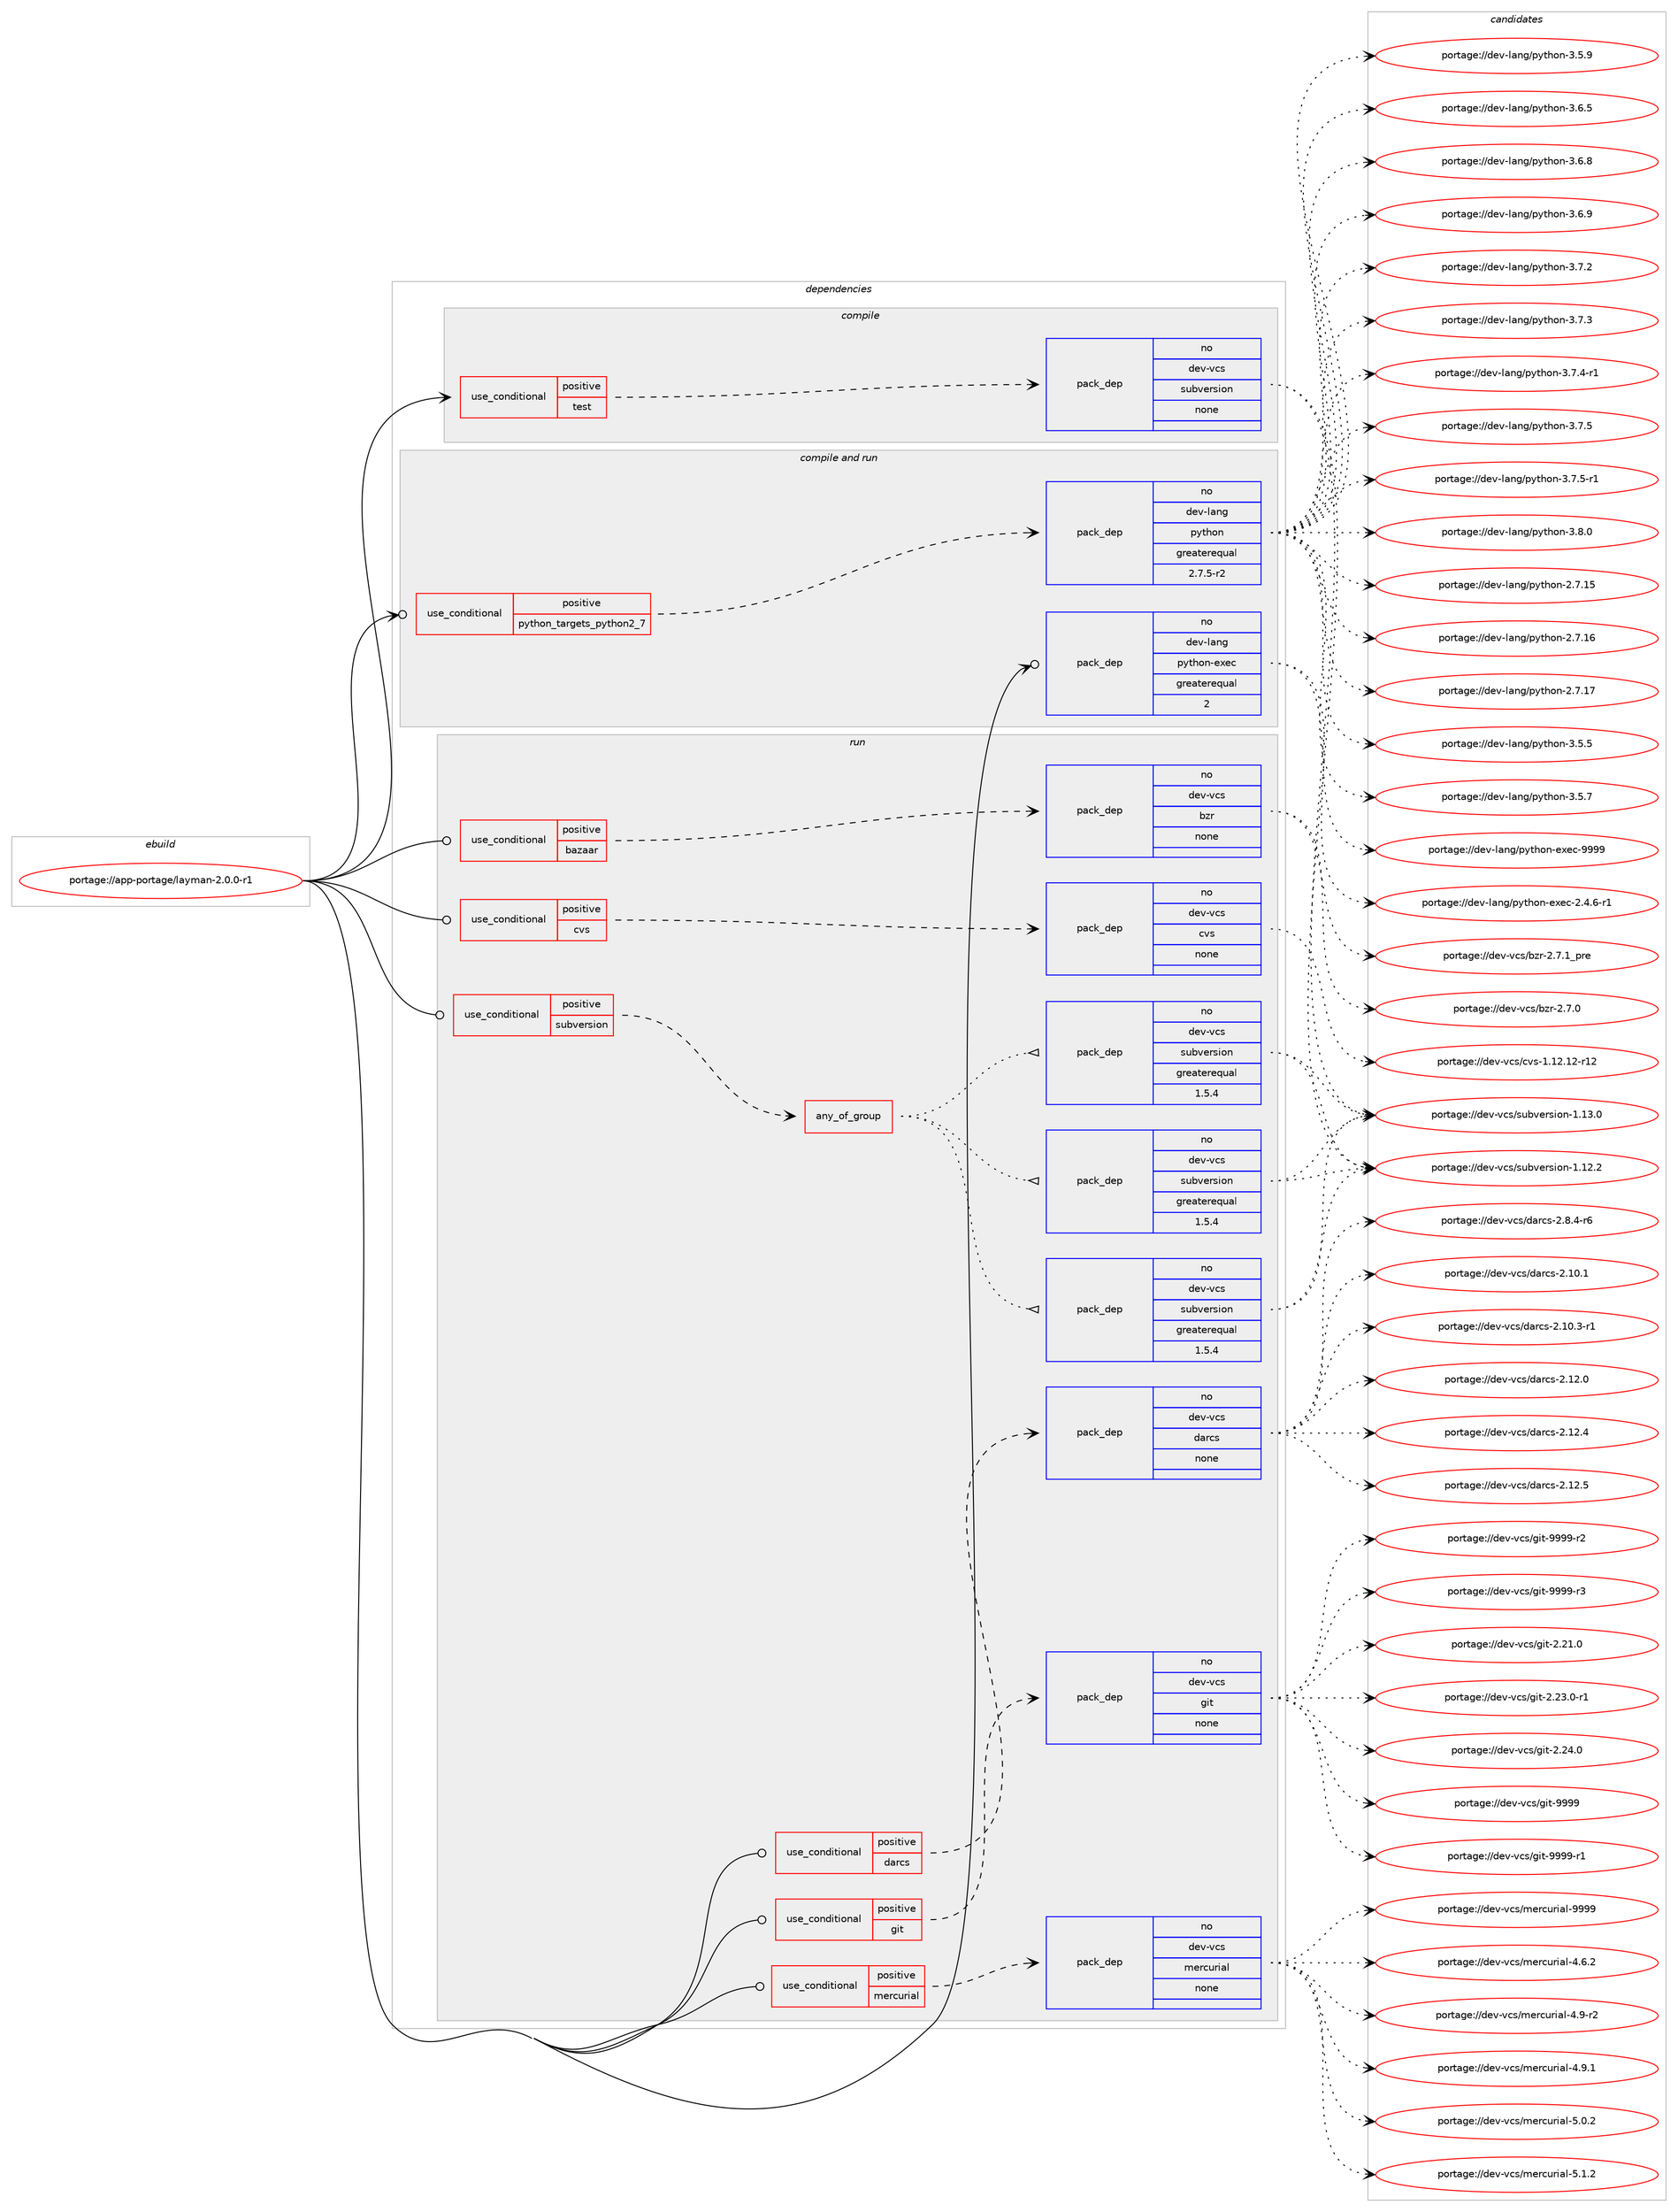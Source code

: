 digraph prolog {

# *************
# Graph options
# *************

newrank=true;
concentrate=true;
compound=true;
graph [rankdir=LR,fontname=Helvetica,fontsize=10,ranksep=1.5];#, ranksep=2.5, nodesep=0.2];
edge  [arrowhead=vee];
node  [fontname=Helvetica,fontsize=10];

# **********
# The ebuild
# **********

subgraph cluster_leftcol {
color=gray;
rank=same;
label=<<i>ebuild</i>>;
id [label="portage://app-portage/layman-2.0.0-r1", color=red, width=4, href="../app-portage/layman-2.0.0-r1.svg"];
}

# ****************
# The dependencies
# ****************

subgraph cluster_midcol {
color=gray;
label=<<i>dependencies</i>>;
subgraph cluster_compile {
fillcolor="#eeeeee";
style=filled;
label=<<i>compile</i>>;
subgraph cond10241 {
dependency41716 [label=<<TABLE BORDER="0" CELLBORDER="1" CELLSPACING="0" CELLPADDING="4"><TR><TD ROWSPAN="3" CELLPADDING="10">use_conditional</TD></TR><TR><TD>positive</TD></TR><TR><TD>test</TD></TR></TABLE>>, shape=none, color=red];
subgraph pack30788 {
dependency41717 [label=<<TABLE BORDER="0" CELLBORDER="1" CELLSPACING="0" CELLPADDING="4" WIDTH="220"><TR><TD ROWSPAN="6" CELLPADDING="30">pack_dep</TD></TR><TR><TD WIDTH="110">no</TD></TR><TR><TD>dev-vcs</TD></TR><TR><TD>subversion</TD></TR><TR><TD>none</TD></TR><TR><TD></TD></TR></TABLE>>, shape=none, color=blue];
}
dependency41716:e -> dependency41717:w [weight=20,style="dashed",arrowhead="vee"];
}
id:e -> dependency41716:w [weight=20,style="solid",arrowhead="vee"];
}
subgraph cluster_compileandrun {
fillcolor="#eeeeee";
style=filled;
label=<<i>compile and run</i>>;
subgraph cond10242 {
dependency41718 [label=<<TABLE BORDER="0" CELLBORDER="1" CELLSPACING="0" CELLPADDING="4"><TR><TD ROWSPAN="3" CELLPADDING="10">use_conditional</TD></TR><TR><TD>positive</TD></TR><TR><TD>python_targets_python2_7</TD></TR></TABLE>>, shape=none, color=red];
subgraph pack30789 {
dependency41719 [label=<<TABLE BORDER="0" CELLBORDER="1" CELLSPACING="0" CELLPADDING="4" WIDTH="220"><TR><TD ROWSPAN="6" CELLPADDING="30">pack_dep</TD></TR><TR><TD WIDTH="110">no</TD></TR><TR><TD>dev-lang</TD></TR><TR><TD>python</TD></TR><TR><TD>greaterequal</TD></TR><TR><TD>2.7.5-r2</TD></TR></TABLE>>, shape=none, color=blue];
}
dependency41718:e -> dependency41719:w [weight=20,style="dashed",arrowhead="vee"];
}
id:e -> dependency41718:w [weight=20,style="solid",arrowhead="odotvee"];
subgraph pack30790 {
dependency41720 [label=<<TABLE BORDER="0" CELLBORDER="1" CELLSPACING="0" CELLPADDING="4" WIDTH="220"><TR><TD ROWSPAN="6" CELLPADDING="30">pack_dep</TD></TR><TR><TD WIDTH="110">no</TD></TR><TR><TD>dev-lang</TD></TR><TR><TD>python-exec</TD></TR><TR><TD>greaterequal</TD></TR><TR><TD>2</TD></TR></TABLE>>, shape=none, color=blue];
}
id:e -> dependency41720:w [weight=20,style="solid",arrowhead="odotvee"];
}
subgraph cluster_run {
fillcolor="#eeeeee";
style=filled;
label=<<i>run</i>>;
subgraph cond10243 {
dependency41721 [label=<<TABLE BORDER="0" CELLBORDER="1" CELLSPACING="0" CELLPADDING="4"><TR><TD ROWSPAN="3" CELLPADDING="10">use_conditional</TD></TR><TR><TD>positive</TD></TR><TR><TD>bazaar</TD></TR></TABLE>>, shape=none, color=red];
subgraph pack30791 {
dependency41722 [label=<<TABLE BORDER="0" CELLBORDER="1" CELLSPACING="0" CELLPADDING="4" WIDTH="220"><TR><TD ROWSPAN="6" CELLPADDING="30">pack_dep</TD></TR><TR><TD WIDTH="110">no</TD></TR><TR><TD>dev-vcs</TD></TR><TR><TD>bzr</TD></TR><TR><TD>none</TD></TR><TR><TD></TD></TR></TABLE>>, shape=none, color=blue];
}
dependency41721:e -> dependency41722:w [weight=20,style="dashed",arrowhead="vee"];
}
id:e -> dependency41721:w [weight=20,style="solid",arrowhead="odot"];
subgraph cond10244 {
dependency41723 [label=<<TABLE BORDER="0" CELLBORDER="1" CELLSPACING="0" CELLPADDING="4"><TR><TD ROWSPAN="3" CELLPADDING="10">use_conditional</TD></TR><TR><TD>positive</TD></TR><TR><TD>cvs</TD></TR></TABLE>>, shape=none, color=red];
subgraph pack30792 {
dependency41724 [label=<<TABLE BORDER="0" CELLBORDER="1" CELLSPACING="0" CELLPADDING="4" WIDTH="220"><TR><TD ROWSPAN="6" CELLPADDING="30">pack_dep</TD></TR><TR><TD WIDTH="110">no</TD></TR><TR><TD>dev-vcs</TD></TR><TR><TD>cvs</TD></TR><TR><TD>none</TD></TR><TR><TD></TD></TR></TABLE>>, shape=none, color=blue];
}
dependency41723:e -> dependency41724:w [weight=20,style="dashed",arrowhead="vee"];
}
id:e -> dependency41723:w [weight=20,style="solid",arrowhead="odot"];
subgraph cond10245 {
dependency41725 [label=<<TABLE BORDER="0" CELLBORDER="1" CELLSPACING="0" CELLPADDING="4"><TR><TD ROWSPAN="3" CELLPADDING="10">use_conditional</TD></TR><TR><TD>positive</TD></TR><TR><TD>darcs</TD></TR></TABLE>>, shape=none, color=red];
subgraph pack30793 {
dependency41726 [label=<<TABLE BORDER="0" CELLBORDER="1" CELLSPACING="0" CELLPADDING="4" WIDTH="220"><TR><TD ROWSPAN="6" CELLPADDING="30">pack_dep</TD></TR><TR><TD WIDTH="110">no</TD></TR><TR><TD>dev-vcs</TD></TR><TR><TD>darcs</TD></TR><TR><TD>none</TD></TR><TR><TD></TD></TR></TABLE>>, shape=none, color=blue];
}
dependency41725:e -> dependency41726:w [weight=20,style="dashed",arrowhead="vee"];
}
id:e -> dependency41725:w [weight=20,style="solid",arrowhead="odot"];
subgraph cond10246 {
dependency41727 [label=<<TABLE BORDER="0" CELLBORDER="1" CELLSPACING="0" CELLPADDING="4"><TR><TD ROWSPAN="3" CELLPADDING="10">use_conditional</TD></TR><TR><TD>positive</TD></TR><TR><TD>git</TD></TR></TABLE>>, shape=none, color=red];
subgraph pack30794 {
dependency41728 [label=<<TABLE BORDER="0" CELLBORDER="1" CELLSPACING="0" CELLPADDING="4" WIDTH="220"><TR><TD ROWSPAN="6" CELLPADDING="30">pack_dep</TD></TR><TR><TD WIDTH="110">no</TD></TR><TR><TD>dev-vcs</TD></TR><TR><TD>git</TD></TR><TR><TD>none</TD></TR><TR><TD></TD></TR></TABLE>>, shape=none, color=blue];
}
dependency41727:e -> dependency41728:w [weight=20,style="dashed",arrowhead="vee"];
}
id:e -> dependency41727:w [weight=20,style="solid",arrowhead="odot"];
subgraph cond10247 {
dependency41729 [label=<<TABLE BORDER="0" CELLBORDER="1" CELLSPACING="0" CELLPADDING="4"><TR><TD ROWSPAN="3" CELLPADDING="10">use_conditional</TD></TR><TR><TD>positive</TD></TR><TR><TD>mercurial</TD></TR></TABLE>>, shape=none, color=red];
subgraph pack30795 {
dependency41730 [label=<<TABLE BORDER="0" CELLBORDER="1" CELLSPACING="0" CELLPADDING="4" WIDTH="220"><TR><TD ROWSPAN="6" CELLPADDING="30">pack_dep</TD></TR><TR><TD WIDTH="110">no</TD></TR><TR><TD>dev-vcs</TD></TR><TR><TD>mercurial</TD></TR><TR><TD>none</TD></TR><TR><TD></TD></TR></TABLE>>, shape=none, color=blue];
}
dependency41729:e -> dependency41730:w [weight=20,style="dashed",arrowhead="vee"];
}
id:e -> dependency41729:w [weight=20,style="solid",arrowhead="odot"];
subgraph cond10248 {
dependency41731 [label=<<TABLE BORDER="0" CELLBORDER="1" CELLSPACING="0" CELLPADDING="4"><TR><TD ROWSPAN="3" CELLPADDING="10">use_conditional</TD></TR><TR><TD>positive</TD></TR><TR><TD>subversion</TD></TR></TABLE>>, shape=none, color=red];
subgraph any671 {
dependency41732 [label=<<TABLE BORDER="0" CELLBORDER="1" CELLSPACING="0" CELLPADDING="4"><TR><TD CELLPADDING="10">any_of_group</TD></TR></TABLE>>, shape=none, color=red];subgraph pack30796 {
dependency41733 [label=<<TABLE BORDER="0" CELLBORDER="1" CELLSPACING="0" CELLPADDING="4" WIDTH="220"><TR><TD ROWSPAN="6" CELLPADDING="30">pack_dep</TD></TR><TR><TD WIDTH="110">no</TD></TR><TR><TD>dev-vcs</TD></TR><TR><TD>subversion</TD></TR><TR><TD>greaterequal</TD></TR><TR><TD>1.5.4</TD></TR></TABLE>>, shape=none, color=blue];
}
dependency41732:e -> dependency41733:w [weight=20,style="dotted",arrowhead="oinv"];
subgraph pack30797 {
dependency41734 [label=<<TABLE BORDER="0" CELLBORDER="1" CELLSPACING="0" CELLPADDING="4" WIDTH="220"><TR><TD ROWSPAN="6" CELLPADDING="30">pack_dep</TD></TR><TR><TD WIDTH="110">no</TD></TR><TR><TD>dev-vcs</TD></TR><TR><TD>subversion</TD></TR><TR><TD>greaterequal</TD></TR><TR><TD>1.5.4</TD></TR></TABLE>>, shape=none, color=blue];
}
dependency41732:e -> dependency41734:w [weight=20,style="dotted",arrowhead="oinv"];
subgraph pack30798 {
dependency41735 [label=<<TABLE BORDER="0" CELLBORDER="1" CELLSPACING="0" CELLPADDING="4" WIDTH="220"><TR><TD ROWSPAN="6" CELLPADDING="30">pack_dep</TD></TR><TR><TD WIDTH="110">no</TD></TR><TR><TD>dev-vcs</TD></TR><TR><TD>subversion</TD></TR><TR><TD>greaterequal</TD></TR><TR><TD>1.5.4</TD></TR></TABLE>>, shape=none, color=blue];
}
dependency41732:e -> dependency41735:w [weight=20,style="dotted",arrowhead="oinv"];
}
dependency41731:e -> dependency41732:w [weight=20,style="dashed",arrowhead="vee"];
}
id:e -> dependency41731:w [weight=20,style="solid",arrowhead="odot"];
}
}

# **************
# The candidates
# **************

subgraph cluster_choices {
rank=same;
color=gray;
label=<<i>candidates</i>>;

subgraph choice30788 {
color=black;
nodesep=1;
choiceportage1001011184511899115471151179811810111411510511111045494649504650 [label="portage://dev-vcs/subversion-1.12.2", color=red, width=4,href="../dev-vcs/subversion-1.12.2.svg"];
choiceportage1001011184511899115471151179811810111411510511111045494649514648 [label="portage://dev-vcs/subversion-1.13.0", color=red, width=4,href="../dev-vcs/subversion-1.13.0.svg"];
dependency41717:e -> choiceportage1001011184511899115471151179811810111411510511111045494649504650:w [style=dotted,weight="100"];
dependency41717:e -> choiceportage1001011184511899115471151179811810111411510511111045494649514648:w [style=dotted,weight="100"];
}
subgraph choice30789 {
color=black;
nodesep=1;
choiceportage10010111845108971101034711212111610411111045504655464953 [label="portage://dev-lang/python-2.7.15", color=red, width=4,href="../dev-lang/python-2.7.15.svg"];
choiceportage10010111845108971101034711212111610411111045504655464954 [label="portage://dev-lang/python-2.7.16", color=red, width=4,href="../dev-lang/python-2.7.16.svg"];
choiceportage10010111845108971101034711212111610411111045504655464955 [label="portage://dev-lang/python-2.7.17", color=red, width=4,href="../dev-lang/python-2.7.17.svg"];
choiceportage100101118451089711010347112121116104111110455146534653 [label="portage://dev-lang/python-3.5.5", color=red, width=4,href="../dev-lang/python-3.5.5.svg"];
choiceportage100101118451089711010347112121116104111110455146534655 [label="portage://dev-lang/python-3.5.7", color=red, width=4,href="../dev-lang/python-3.5.7.svg"];
choiceportage100101118451089711010347112121116104111110455146534657 [label="portage://dev-lang/python-3.5.9", color=red, width=4,href="../dev-lang/python-3.5.9.svg"];
choiceportage100101118451089711010347112121116104111110455146544653 [label="portage://dev-lang/python-3.6.5", color=red, width=4,href="../dev-lang/python-3.6.5.svg"];
choiceportage100101118451089711010347112121116104111110455146544656 [label="portage://dev-lang/python-3.6.8", color=red, width=4,href="../dev-lang/python-3.6.8.svg"];
choiceportage100101118451089711010347112121116104111110455146544657 [label="portage://dev-lang/python-3.6.9", color=red, width=4,href="../dev-lang/python-3.6.9.svg"];
choiceportage100101118451089711010347112121116104111110455146554650 [label="portage://dev-lang/python-3.7.2", color=red, width=4,href="../dev-lang/python-3.7.2.svg"];
choiceportage100101118451089711010347112121116104111110455146554651 [label="portage://dev-lang/python-3.7.3", color=red, width=4,href="../dev-lang/python-3.7.3.svg"];
choiceportage1001011184510897110103471121211161041111104551465546524511449 [label="portage://dev-lang/python-3.7.4-r1", color=red, width=4,href="../dev-lang/python-3.7.4-r1.svg"];
choiceportage100101118451089711010347112121116104111110455146554653 [label="portage://dev-lang/python-3.7.5", color=red, width=4,href="../dev-lang/python-3.7.5.svg"];
choiceportage1001011184510897110103471121211161041111104551465546534511449 [label="portage://dev-lang/python-3.7.5-r1", color=red, width=4,href="../dev-lang/python-3.7.5-r1.svg"];
choiceportage100101118451089711010347112121116104111110455146564648 [label="portage://dev-lang/python-3.8.0", color=red, width=4,href="../dev-lang/python-3.8.0.svg"];
dependency41719:e -> choiceportage10010111845108971101034711212111610411111045504655464953:w [style=dotted,weight="100"];
dependency41719:e -> choiceportage10010111845108971101034711212111610411111045504655464954:w [style=dotted,weight="100"];
dependency41719:e -> choiceportage10010111845108971101034711212111610411111045504655464955:w [style=dotted,weight="100"];
dependency41719:e -> choiceportage100101118451089711010347112121116104111110455146534653:w [style=dotted,weight="100"];
dependency41719:e -> choiceportage100101118451089711010347112121116104111110455146534655:w [style=dotted,weight="100"];
dependency41719:e -> choiceportage100101118451089711010347112121116104111110455146534657:w [style=dotted,weight="100"];
dependency41719:e -> choiceportage100101118451089711010347112121116104111110455146544653:w [style=dotted,weight="100"];
dependency41719:e -> choiceportage100101118451089711010347112121116104111110455146544656:w [style=dotted,weight="100"];
dependency41719:e -> choiceportage100101118451089711010347112121116104111110455146544657:w [style=dotted,weight="100"];
dependency41719:e -> choiceportage100101118451089711010347112121116104111110455146554650:w [style=dotted,weight="100"];
dependency41719:e -> choiceportage100101118451089711010347112121116104111110455146554651:w [style=dotted,weight="100"];
dependency41719:e -> choiceportage1001011184510897110103471121211161041111104551465546524511449:w [style=dotted,weight="100"];
dependency41719:e -> choiceportage100101118451089711010347112121116104111110455146554653:w [style=dotted,weight="100"];
dependency41719:e -> choiceportage1001011184510897110103471121211161041111104551465546534511449:w [style=dotted,weight="100"];
dependency41719:e -> choiceportage100101118451089711010347112121116104111110455146564648:w [style=dotted,weight="100"];
}
subgraph choice30790 {
color=black;
nodesep=1;
choiceportage10010111845108971101034711212111610411111045101120101994550465246544511449 [label="portage://dev-lang/python-exec-2.4.6-r1", color=red, width=4,href="../dev-lang/python-exec-2.4.6-r1.svg"];
choiceportage10010111845108971101034711212111610411111045101120101994557575757 [label="portage://dev-lang/python-exec-9999", color=red, width=4,href="../dev-lang/python-exec-9999.svg"];
dependency41720:e -> choiceportage10010111845108971101034711212111610411111045101120101994550465246544511449:w [style=dotted,weight="100"];
dependency41720:e -> choiceportage10010111845108971101034711212111610411111045101120101994557575757:w [style=dotted,weight="100"];
}
subgraph choice30791 {
color=black;
nodesep=1;
choiceportage10010111845118991154798122114455046554648 [label="portage://dev-vcs/bzr-2.7.0", color=red, width=4,href="../dev-vcs/bzr-2.7.0.svg"];
choiceportage1001011184511899115479812211445504655464995112114101 [label="portage://dev-vcs/bzr-2.7.1_pre", color=red, width=4,href="../dev-vcs/bzr-2.7.1_pre.svg"];
dependency41722:e -> choiceportage10010111845118991154798122114455046554648:w [style=dotted,weight="100"];
dependency41722:e -> choiceportage1001011184511899115479812211445504655464995112114101:w [style=dotted,weight="100"];
}
subgraph choice30792 {
color=black;
nodesep=1;
choiceportage100101118451189911547991181154549464950464950451144950 [label="portage://dev-vcs/cvs-1.12.12-r12", color=red, width=4,href="../dev-vcs/cvs-1.12.12-r12.svg"];
dependency41724:e -> choiceportage100101118451189911547991181154549464950464950451144950:w [style=dotted,weight="100"];
}
subgraph choice30793 {
color=black;
nodesep=1;
choiceportage100101118451189911547100971149911545504649484649 [label="portage://dev-vcs/darcs-2.10.1", color=red, width=4,href="../dev-vcs/darcs-2.10.1.svg"];
choiceportage1001011184511899115471009711499115455046494846514511449 [label="portage://dev-vcs/darcs-2.10.3-r1", color=red, width=4,href="../dev-vcs/darcs-2.10.3-r1.svg"];
choiceportage100101118451189911547100971149911545504649504648 [label="portage://dev-vcs/darcs-2.12.0", color=red, width=4,href="../dev-vcs/darcs-2.12.0.svg"];
choiceportage100101118451189911547100971149911545504649504652 [label="portage://dev-vcs/darcs-2.12.4", color=red, width=4,href="../dev-vcs/darcs-2.12.4.svg"];
choiceportage100101118451189911547100971149911545504649504653 [label="portage://dev-vcs/darcs-2.12.5", color=red, width=4,href="../dev-vcs/darcs-2.12.5.svg"];
choiceportage10010111845118991154710097114991154550465646524511454 [label="portage://dev-vcs/darcs-2.8.4-r6", color=red, width=4,href="../dev-vcs/darcs-2.8.4-r6.svg"];
dependency41726:e -> choiceportage100101118451189911547100971149911545504649484649:w [style=dotted,weight="100"];
dependency41726:e -> choiceportage1001011184511899115471009711499115455046494846514511449:w [style=dotted,weight="100"];
dependency41726:e -> choiceportage100101118451189911547100971149911545504649504648:w [style=dotted,weight="100"];
dependency41726:e -> choiceportage100101118451189911547100971149911545504649504652:w [style=dotted,weight="100"];
dependency41726:e -> choiceportage100101118451189911547100971149911545504649504653:w [style=dotted,weight="100"];
dependency41726:e -> choiceportage10010111845118991154710097114991154550465646524511454:w [style=dotted,weight="100"];
}
subgraph choice30794 {
color=black;
nodesep=1;
choiceportage10010111845118991154710310511645504650494648 [label="portage://dev-vcs/git-2.21.0", color=red, width=4,href="../dev-vcs/git-2.21.0.svg"];
choiceportage100101118451189911547103105116455046505146484511449 [label="portage://dev-vcs/git-2.23.0-r1", color=red, width=4,href="../dev-vcs/git-2.23.0-r1.svg"];
choiceportage10010111845118991154710310511645504650524648 [label="portage://dev-vcs/git-2.24.0", color=red, width=4,href="../dev-vcs/git-2.24.0.svg"];
choiceportage1001011184511899115471031051164557575757 [label="portage://dev-vcs/git-9999", color=red, width=4,href="../dev-vcs/git-9999.svg"];
choiceportage10010111845118991154710310511645575757574511449 [label="portage://dev-vcs/git-9999-r1", color=red, width=4,href="../dev-vcs/git-9999-r1.svg"];
choiceportage10010111845118991154710310511645575757574511450 [label="portage://dev-vcs/git-9999-r2", color=red, width=4,href="../dev-vcs/git-9999-r2.svg"];
choiceportage10010111845118991154710310511645575757574511451 [label="portage://dev-vcs/git-9999-r3", color=red, width=4,href="../dev-vcs/git-9999-r3.svg"];
dependency41728:e -> choiceportage10010111845118991154710310511645504650494648:w [style=dotted,weight="100"];
dependency41728:e -> choiceportage100101118451189911547103105116455046505146484511449:w [style=dotted,weight="100"];
dependency41728:e -> choiceportage10010111845118991154710310511645504650524648:w [style=dotted,weight="100"];
dependency41728:e -> choiceportage1001011184511899115471031051164557575757:w [style=dotted,weight="100"];
dependency41728:e -> choiceportage10010111845118991154710310511645575757574511449:w [style=dotted,weight="100"];
dependency41728:e -> choiceportage10010111845118991154710310511645575757574511450:w [style=dotted,weight="100"];
dependency41728:e -> choiceportage10010111845118991154710310511645575757574511451:w [style=dotted,weight="100"];
}
subgraph choice30795 {
color=black;
nodesep=1;
choiceportage1001011184511899115471091011149911711410597108455246544650 [label="portage://dev-vcs/mercurial-4.6.2", color=red, width=4,href="../dev-vcs/mercurial-4.6.2.svg"];
choiceportage1001011184511899115471091011149911711410597108455246574511450 [label="portage://dev-vcs/mercurial-4.9-r2", color=red, width=4,href="../dev-vcs/mercurial-4.9-r2.svg"];
choiceportage1001011184511899115471091011149911711410597108455246574649 [label="portage://dev-vcs/mercurial-4.9.1", color=red, width=4,href="../dev-vcs/mercurial-4.9.1.svg"];
choiceportage1001011184511899115471091011149911711410597108455346484650 [label="portage://dev-vcs/mercurial-5.0.2", color=red, width=4,href="../dev-vcs/mercurial-5.0.2.svg"];
choiceportage1001011184511899115471091011149911711410597108455346494650 [label="portage://dev-vcs/mercurial-5.1.2", color=red, width=4,href="../dev-vcs/mercurial-5.1.2.svg"];
choiceportage10010111845118991154710910111499117114105971084557575757 [label="portage://dev-vcs/mercurial-9999", color=red, width=4,href="../dev-vcs/mercurial-9999.svg"];
dependency41730:e -> choiceportage1001011184511899115471091011149911711410597108455246544650:w [style=dotted,weight="100"];
dependency41730:e -> choiceportage1001011184511899115471091011149911711410597108455246574511450:w [style=dotted,weight="100"];
dependency41730:e -> choiceportage1001011184511899115471091011149911711410597108455246574649:w [style=dotted,weight="100"];
dependency41730:e -> choiceportage1001011184511899115471091011149911711410597108455346484650:w [style=dotted,weight="100"];
dependency41730:e -> choiceportage1001011184511899115471091011149911711410597108455346494650:w [style=dotted,weight="100"];
dependency41730:e -> choiceportage10010111845118991154710910111499117114105971084557575757:w [style=dotted,weight="100"];
}
subgraph choice30796 {
color=black;
nodesep=1;
choiceportage1001011184511899115471151179811810111411510511111045494649504650 [label="portage://dev-vcs/subversion-1.12.2", color=red, width=4,href="../dev-vcs/subversion-1.12.2.svg"];
choiceportage1001011184511899115471151179811810111411510511111045494649514648 [label="portage://dev-vcs/subversion-1.13.0", color=red, width=4,href="../dev-vcs/subversion-1.13.0.svg"];
dependency41733:e -> choiceportage1001011184511899115471151179811810111411510511111045494649504650:w [style=dotted,weight="100"];
dependency41733:e -> choiceportage1001011184511899115471151179811810111411510511111045494649514648:w [style=dotted,weight="100"];
}
subgraph choice30797 {
color=black;
nodesep=1;
choiceportage1001011184511899115471151179811810111411510511111045494649504650 [label="portage://dev-vcs/subversion-1.12.2", color=red, width=4,href="../dev-vcs/subversion-1.12.2.svg"];
choiceportage1001011184511899115471151179811810111411510511111045494649514648 [label="portage://dev-vcs/subversion-1.13.0", color=red, width=4,href="../dev-vcs/subversion-1.13.0.svg"];
dependency41734:e -> choiceportage1001011184511899115471151179811810111411510511111045494649504650:w [style=dotted,weight="100"];
dependency41734:e -> choiceportage1001011184511899115471151179811810111411510511111045494649514648:w [style=dotted,weight="100"];
}
subgraph choice30798 {
color=black;
nodesep=1;
choiceportage1001011184511899115471151179811810111411510511111045494649504650 [label="portage://dev-vcs/subversion-1.12.2", color=red, width=4,href="../dev-vcs/subversion-1.12.2.svg"];
choiceportage1001011184511899115471151179811810111411510511111045494649514648 [label="portage://dev-vcs/subversion-1.13.0", color=red, width=4,href="../dev-vcs/subversion-1.13.0.svg"];
dependency41735:e -> choiceportage1001011184511899115471151179811810111411510511111045494649504650:w [style=dotted,weight="100"];
dependency41735:e -> choiceportage1001011184511899115471151179811810111411510511111045494649514648:w [style=dotted,weight="100"];
}
}

}
